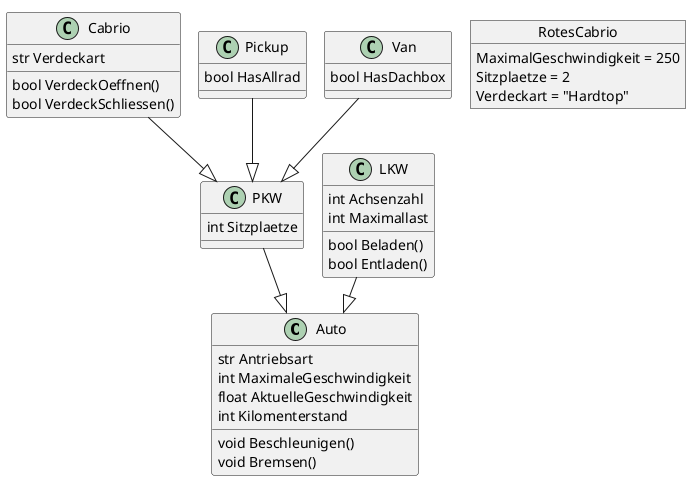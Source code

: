 @startuml
!pragma layout smetana
class Auto{
str Antriebsart
int MaximaleGeschwindigkeit
float AktuelleGeschwindigkeit
int Kilomenterstand


void Beschleunigen()
void Bremsen()
}



class PKW{
int Sitzplaetze
}



class LKW{
int Achsenzahl
int Maximallast
bool Beladen()
bool Entladen()
}



class Cabrio{
str Verdeckart
bool VerdeckOeffnen()
bool VerdeckSchliessen()
}



class Pickup{
bool HasAllrad
}



class Van{
bool HasDachbox
}



Van --|> PKW
Cabrio --|> PKW
Pickup --|> PKW
PKW --|> Auto
LKW --|> Auto



object RotesCabrio{
MaximalGeschwindigkeit = 250
Sitzplaetze = 2
Verdeckart = "Hardtop"
}




@enduml